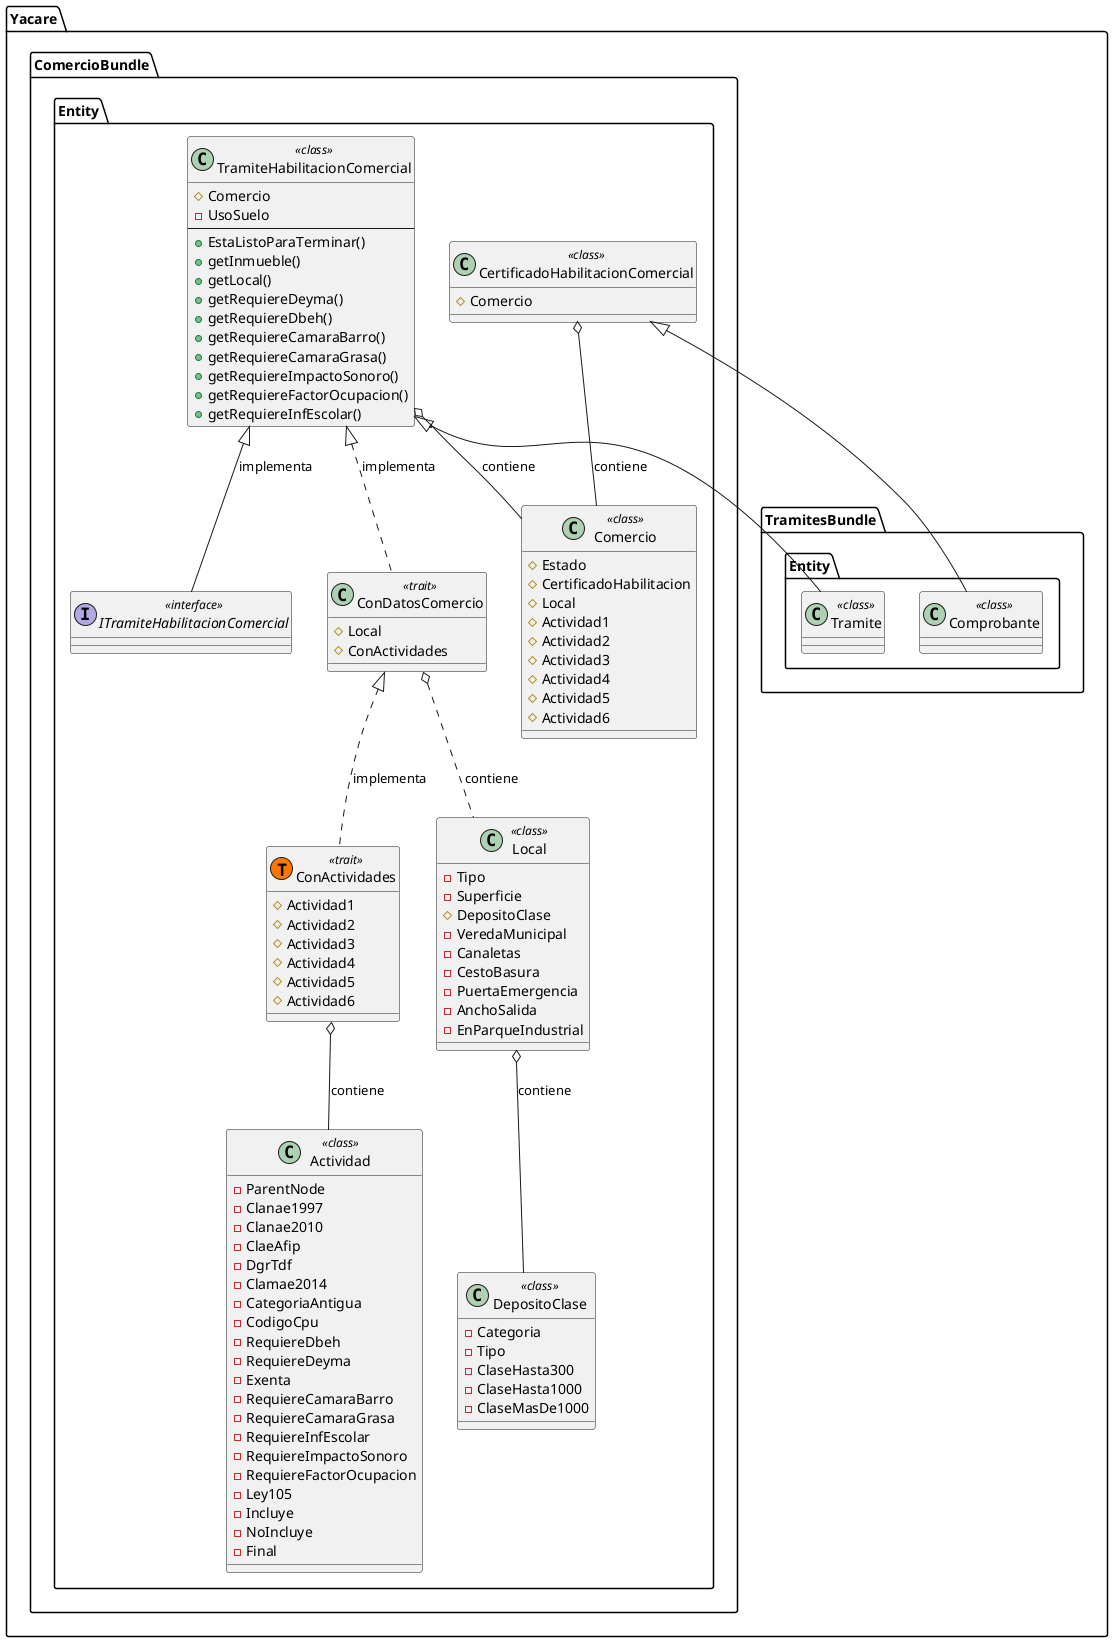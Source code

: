 @startuml
namespace Yacare.TramitesBundle.Entity  {
	class Tramite << class >> {
	}
	class Comprobante << class >> {
	}
}
namespace Yacare.ComercioBundle.Entity  {
	class ConActividades << (T,#FF7700) trait >> {
		#Actividad1
		#Actividad2
		#Actividad3
		#Actividad4
		#Actividad5
		#Actividad6
	}
	class ConDatosComercio << trait >> {
		#Local
		#ConActividades
	}
	interface ITramiteHabilitacionComercial << interface >> {
	}
	class TramiteHabilitacionComercial << class >> {
		#Comercio
		-UsoSuelo
		--
		+EstaListoParaTerminar()
		+getInmueble()
		+getLocal()
		+getRequiereDeyma()
		+getRequiereDbeh()
		+getRequiereCamaraBarro()
		+getRequiereCamaraGrasa()
		+getRequiereImpactoSonoro()
		+getRequiereFactorOcupacion()
		+getRequiereInfEscolar()
	}
	class Actividad << class >> {
		-ParentNode
		-Clanae1997
		-Clanae2010
		-ClaeAfip
		-DgrTdf
		-Clamae2014
		-CategoriaAntigua
		-CodigoCpu
		-RequiereDbeh
		-RequiereDeyma
		-Exenta
		-RequiereCamaraBarro
		-RequiereCamaraGrasa
		-RequiereInfEscolar
		-RequiereImpactoSonoro
		-RequiereFactorOcupacion
		-Ley105
		-Incluye
		-NoIncluye
		-Final
	}
	class Local << class >> {
		-Tipo
		-Superficie
		#DepositoClase
		-VeredaMunicipal
		-Canaletas
		-CestoBasura
		-PuertaEmergencia
		-AnchoSalida
		-EnParqueIndustrial
	}
	class CertificadoHabilitacionComercial << class >> {
		#Comercio
	}
	class DepositoClase << class >> {
		-Categoria
		-Tipo
		-ClaseHasta300
		-ClaseHasta1000
		-ClaseMasDe1000
	}
	class Comercio << class >> {
		#Estado
		#CertificadoHabilitacion
		#Local
		#Actividad1
		#Actividad2
		#Actividad3
		#Actividad4
		#Actividad5
		#Actividad6
	}
	
	ConDatosComercio <|.. ConActividades : implementa
	ConDatosComercio o.. Local : contiene
	
	ConActividades o-- Actividad : contiene
	
	Local o-- DepositoClase : contiene
	
	TramiteHabilitacionComercial <|-- ITramiteHabilitacionComercial  : implementa
	TramiteHabilitacionComercial <|-- Yacare.TramitesBundle.Entity.Tramite
	TramiteHabilitacionComercial <|.. ConDatosComercio : implementa
	TramiteHabilitacionComercial o-- Comercio : contiene
	
	CertificadoHabilitacionComercial <|-- Yacare.TramitesBundle.Entity.Comprobante
	CertificadoHabilitacionComercial o-- Comercio : contiene
}
@enduml

